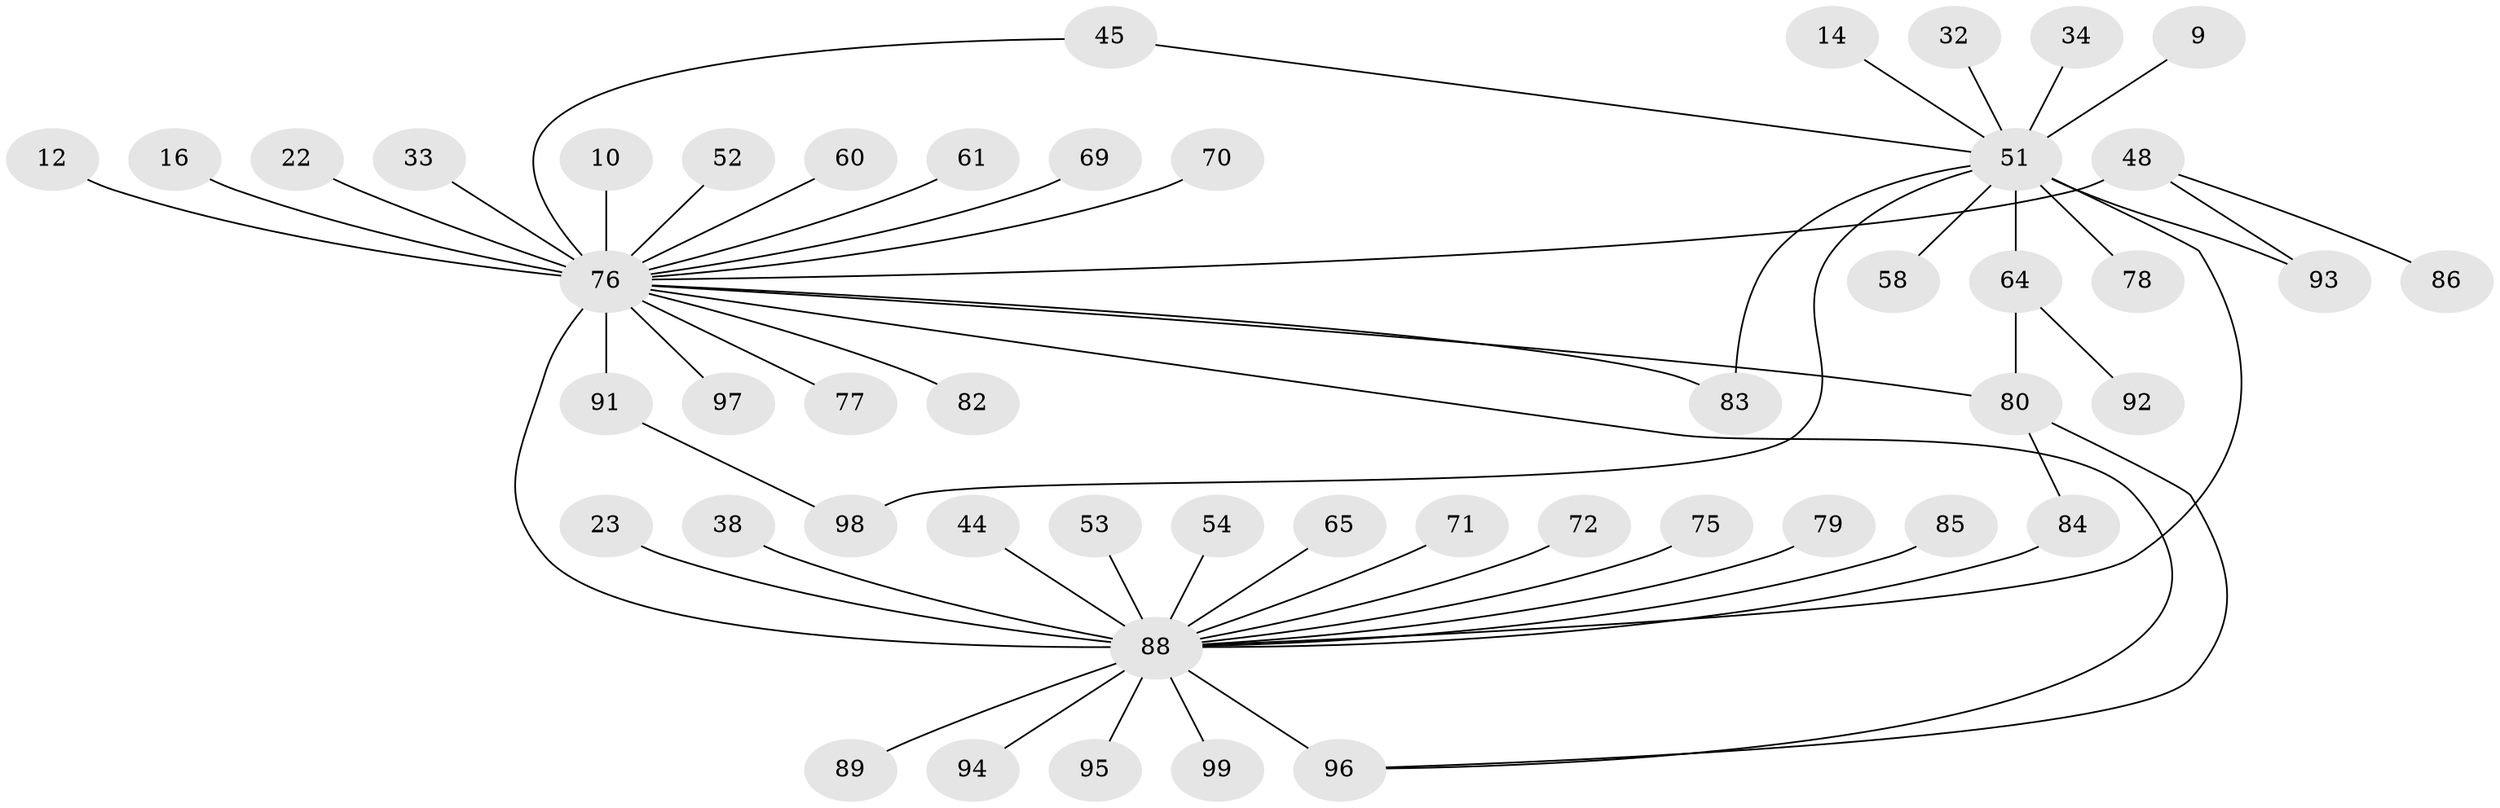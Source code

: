 // original degree distribution, {3: 0.13131313131313133, 16: 0.010101010101010102, 2: 0.21212121212121213, 18: 0.010101010101010102, 13: 0.020202020202020204, 15: 0.010101010101010102, 1: 0.43434343434343436, 9: 0.010101010101010102, 5: 0.06060606060606061, 6: 0.020202020202020204, 4: 0.08080808080808081}
// Generated by graph-tools (version 1.1) at 2025/47/03/09/25 04:47:19]
// undirected, 49 vertices, 56 edges
graph export_dot {
graph [start="1"]
  node [color=gray90,style=filled];
  9;
  10;
  12;
  14;
  16;
  22;
  23;
  32 [super="+3"];
  33;
  34;
  38;
  44;
  45;
  48 [super="+21+26+37"];
  51 [super="+28+24+2"];
  52;
  53;
  54;
  58;
  60 [super="+42"];
  61;
  64 [super="+31"];
  65;
  69;
  70;
  71;
  72 [super="+11"];
  75;
  76 [super="+73+49+68"];
  77;
  78;
  79 [super="+59"];
  80 [super="+63+74"];
  82;
  83;
  84 [super="+57"];
  85;
  86;
  88 [super="+41+67+43+30+66+29"];
  89;
  91 [super="+81"];
  92;
  93 [super="+50"];
  94 [super="+56"];
  95;
  96 [super="+62+47+90+87"];
  97 [super="+35"];
  98;
  99;
  9 -- 51;
  10 -- 76;
  12 -- 76;
  14 -- 51;
  16 -- 76;
  22 -- 76;
  23 -- 88;
  32 -- 51;
  33 -- 76;
  34 -- 51;
  38 -- 88;
  44 -- 88;
  45 -- 51;
  45 -- 76;
  48 -- 86;
  48 -- 93;
  48 -- 76 [weight=3];
  51 -- 98;
  51 -- 78;
  51 -- 83;
  51 -- 58;
  51 -- 88 [weight=4];
  51 -- 93;
  51 -- 64 [weight=2];
  52 -- 76;
  53 -- 88;
  54 -- 88;
  60 -- 76 [weight=2];
  61 -- 76;
  64 -- 80;
  64 -- 92;
  65 -- 88;
  69 -- 76;
  70 -- 76;
  71 -- 88;
  72 -- 88;
  75 -- 88;
  76 -- 88 [weight=13];
  76 -- 97;
  76 -- 77;
  76 -- 80;
  76 -- 82;
  76 -- 83;
  76 -- 96 [weight=2];
  76 -- 91 [weight=5];
  79 -- 88;
  80 -- 96;
  80 -- 84;
  84 -- 88 [weight=3];
  85 -- 88;
  88 -- 96 [weight=5];
  88 -- 95;
  88 -- 99;
  88 -- 89;
  88 -- 94;
  91 -- 98;
}
